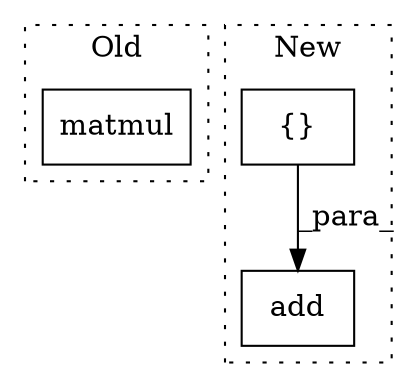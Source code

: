 digraph G {
subgraph cluster0 {
1 [label="matmul" a="32" s="7004,7020" l="7,1" shape="box"];
label = "Old";
style="dotted";
}
subgraph cluster1 {
2 [label="add" a="32" s="7121,7197" l="4,1" shape="box"];
3 [label="{}" a="4" s="7037,7057" l="1,1" shape="box"];
label = "New";
style="dotted";
}
3 -> 2 [label="_para_"];
}